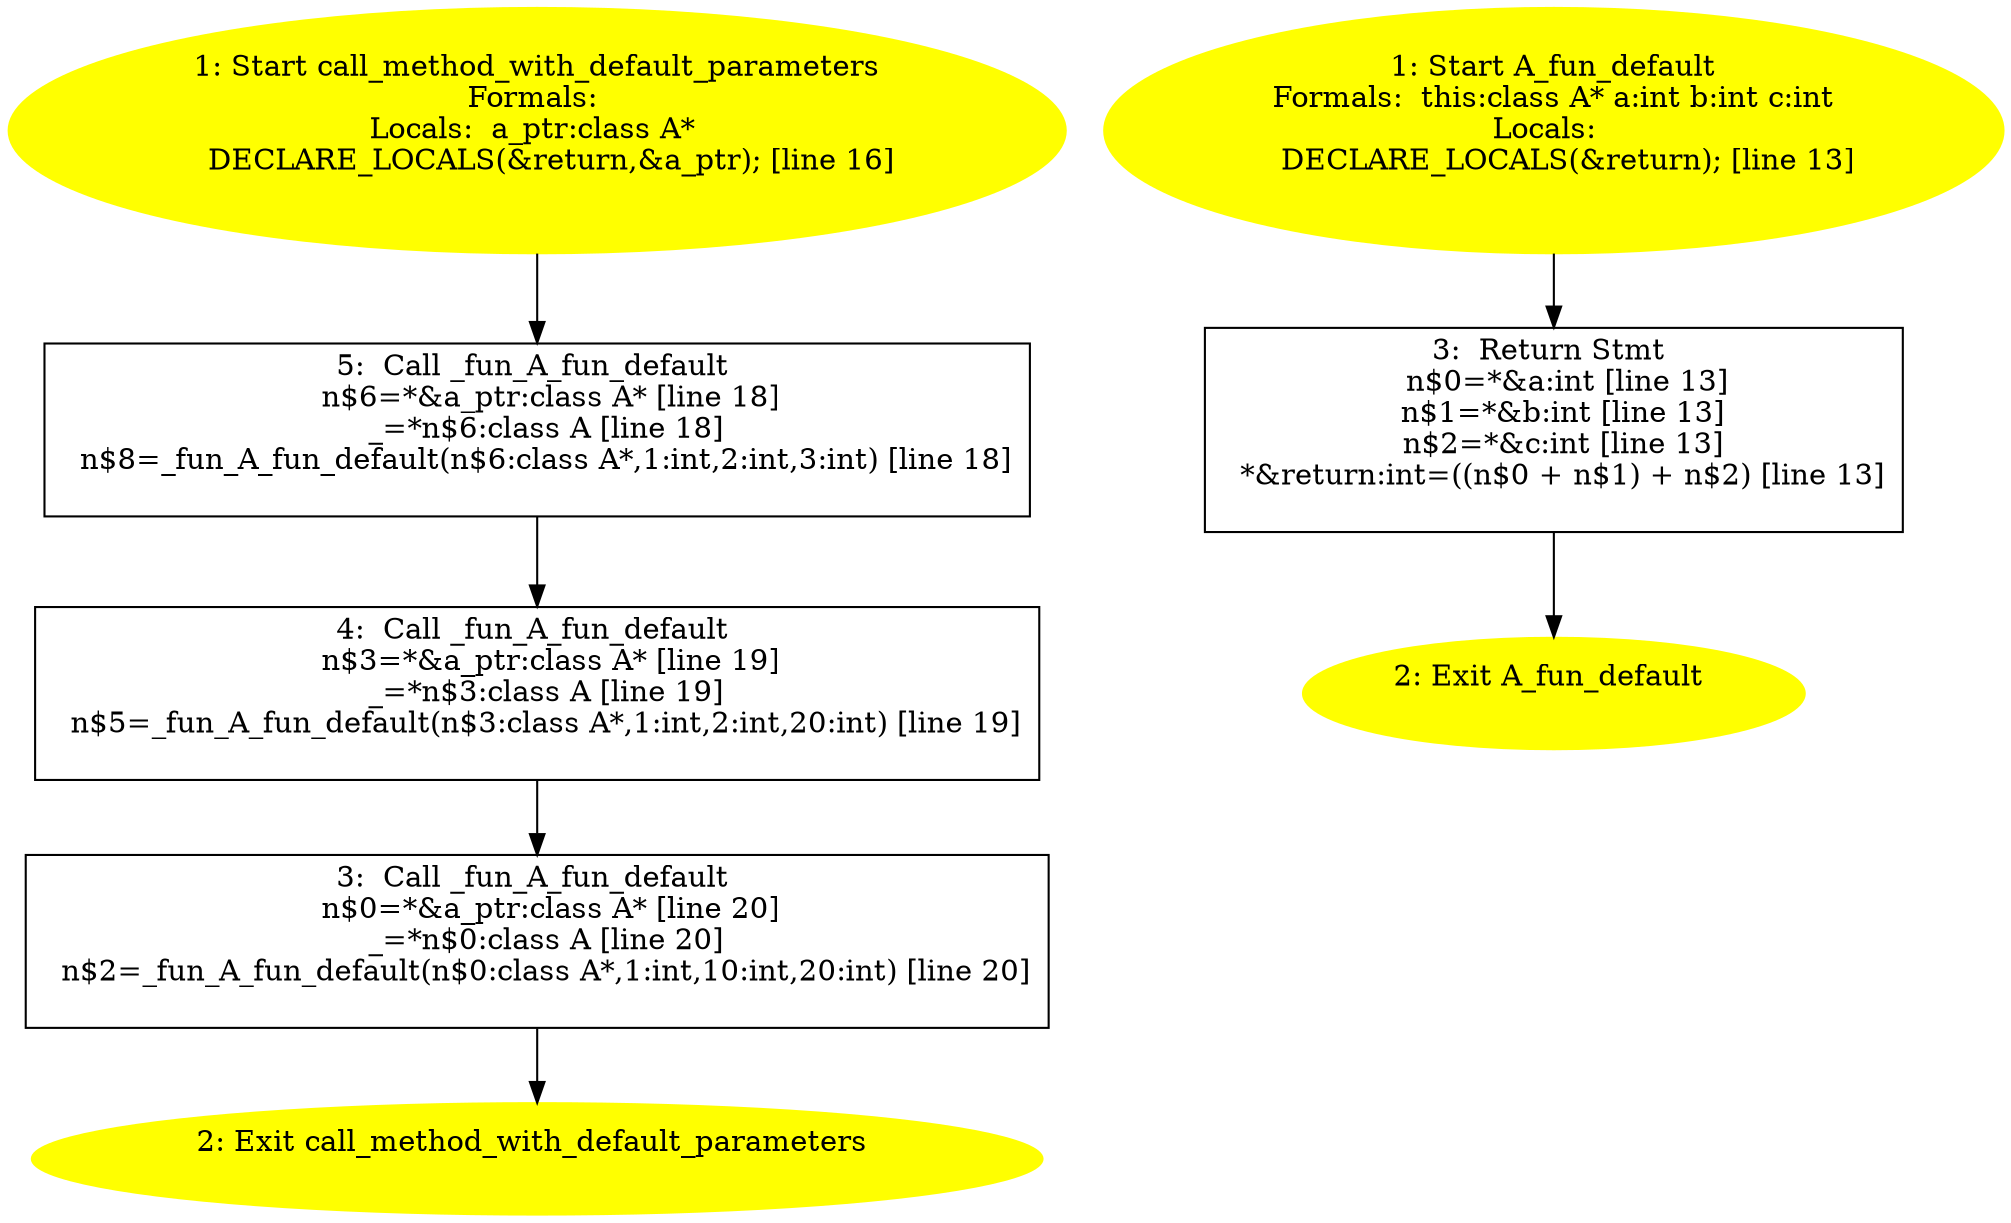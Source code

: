 /* @generated */
digraph iCFG {
"call_method_with_default_parameters{d41d8cd98f00b204e9800998ecf8427e_Z35call_method_with_default_par.d5b89e435ec1aea7d936aea03f3d71d4_1" [label="1: Start call_method_with_default_parameters\nFormals: \nLocals:  a_ptr:class A* \n   DECLARE_LOCALS(&return,&a_ptr); [line 16]\n " color=yellow style=filled]
	

	 "call_method_with_default_parameters{d41d8cd98f00b204e9800998ecf8427e_Z35call_method_with_default_par.d5b89e435ec1aea7d936aea03f3d71d4_1" -> "call_method_with_default_parameters{d41d8cd98f00b204e9800998ecf8427e_Z35call_method_with_default_par.d5b89e435ec1aea7d936aea03f3d71d4_5" ;
"call_method_with_default_parameters{d41d8cd98f00b204e9800998ecf8427e_Z35call_method_with_default_par.d5b89e435ec1aea7d936aea03f3d71d4_2" [label="2: Exit call_method_with_default_parameters \n  " color=yellow style=filled]
	

"call_method_with_default_parameters{d41d8cd98f00b204e9800998ecf8427e_Z35call_method_with_default_par.d5b89e435ec1aea7d936aea03f3d71d4_3" [label="3:  Call _fun_A_fun_default \n   n$0=*&a_ptr:class A* [line 20]\n  _=*n$0:class A [line 20]\n  n$2=_fun_A_fun_default(n$0:class A*,1:int,10:int,20:int) [line 20]\n " shape="box"]
	

	 "call_method_with_default_parameters{d41d8cd98f00b204e9800998ecf8427e_Z35call_method_with_default_par.d5b89e435ec1aea7d936aea03f3d71d4_3" -> "call_method_with_default_parameters{d41d8cd98f00b204e9800998ecf8427e_Z35call_method_with_default_par.d5b89e435ec1aea7d936aea03f3d71d4_2" ;
"call_method_with_default_parameters{d41d8cd98f00b204e9800998ecf8427e_Z35call_method_with_default_par.d5b89e435ec1aea7d936aea03f3d71d4_4" [label="4:  Call _fun_A_fun_default \n   n$3=*&a_ptr:class A* [line 19]\n  _=*n$3:class A [line 19]\n  n$5=_fun_A_fun_default(n$3:class A*,1:int,2:int,20:int) [line 19]\n " shape="box"]
	

	 "call_method_with_default_parameters{d41d8cd98f00b204e9800998ecf8427e_Z35call_method_with_default_par.d5b89e435ec1aea7d936aea03f3d71d4_4" -> "call_method_with_default_parameters{d41d8cd98f00b204e9800998ecf8427e_Z35call_method_with_default_par.d5b89e435ec1aea7d936aea03f3d71d4_3" ;
"call_method_with_default_parameters{d41d8cd98f00b204e9800998ecf8427e_Z35call_method_with_default_par.d5b89e435ec1aea7d936aea03f3d71d4_5" [label="5:  Call _fun_A_fun_default \n   n$6=*&a_ptr:class A* [line 18]\n  _=*n$6:class A [line 18]\n  n$8=_fun_A_fun_default(n$6:class A*,1:int,2:int,3:int) [line 18]\n " shape="box"]
	

	 "call_method_with_default_parameters{d41d8cd98f00b204e9800998ecf8427e_Z35call_method_with_default_par.d5b89e435ec1aea7d936aea03f3d71d4_5" -> "call_method_with_default_parameters{d41d8cd98f00b204e9800998ecf8427e_Z35call_method_with_default_par.d5b89e435ec1aea7d936aea03f3d71d4_4" ;
"A_fun_default(_ZN1A11fun_defaultEiii).68471429d7a7f2109841ce688b4dc1bc_1" [label="1: Start A_fun_default\nFormals:  this:class A* a:int b:int c:int\nLocals:  \n   DECLARE_LOCALS(&return); [line 13]\n " color=yellow style=filled]
	

	 "A_fun_default(_ZN1A11fun_defaultEiii).68471429d7a7f2109841ce688b4dc1bc_1" -> "A_fun_default(_ZN1A11fun_defaultEiii).68471429d7a7f2109841ce688b4dc1bc_3" ;
"A_fun_default(_ZN1A11fun_defaultEiii).68471429d7a7f2109841ce688b4dc1bc_2" [label="2: Exit A_fun_default \n  " color=yellow style=filled]
	

"A_fun_default(_ZN1A11fun_defaultEiii).68471429d7a7f2109841ce688b4dc1bc_3" [label="3:  Return Stmt \n   n$0=*&a:int [line 13]\n  n$1=*&b:int [line 13]\n  n$2=*&c:int [line 13]\n  *&return:int=((n$0 + n$1) + n$2) [line 13]\n " shape="box"]
	

	 "A_fun_default(_ZN1A11fun_defaultEiii).68471429d7a7f2109841ce688b4dc1bc_3" -> "A_fun_default(_ZN1A11fun_defaultEiii).68471429d7a7f2109841ce688b4dc1bc_2" ;
}
